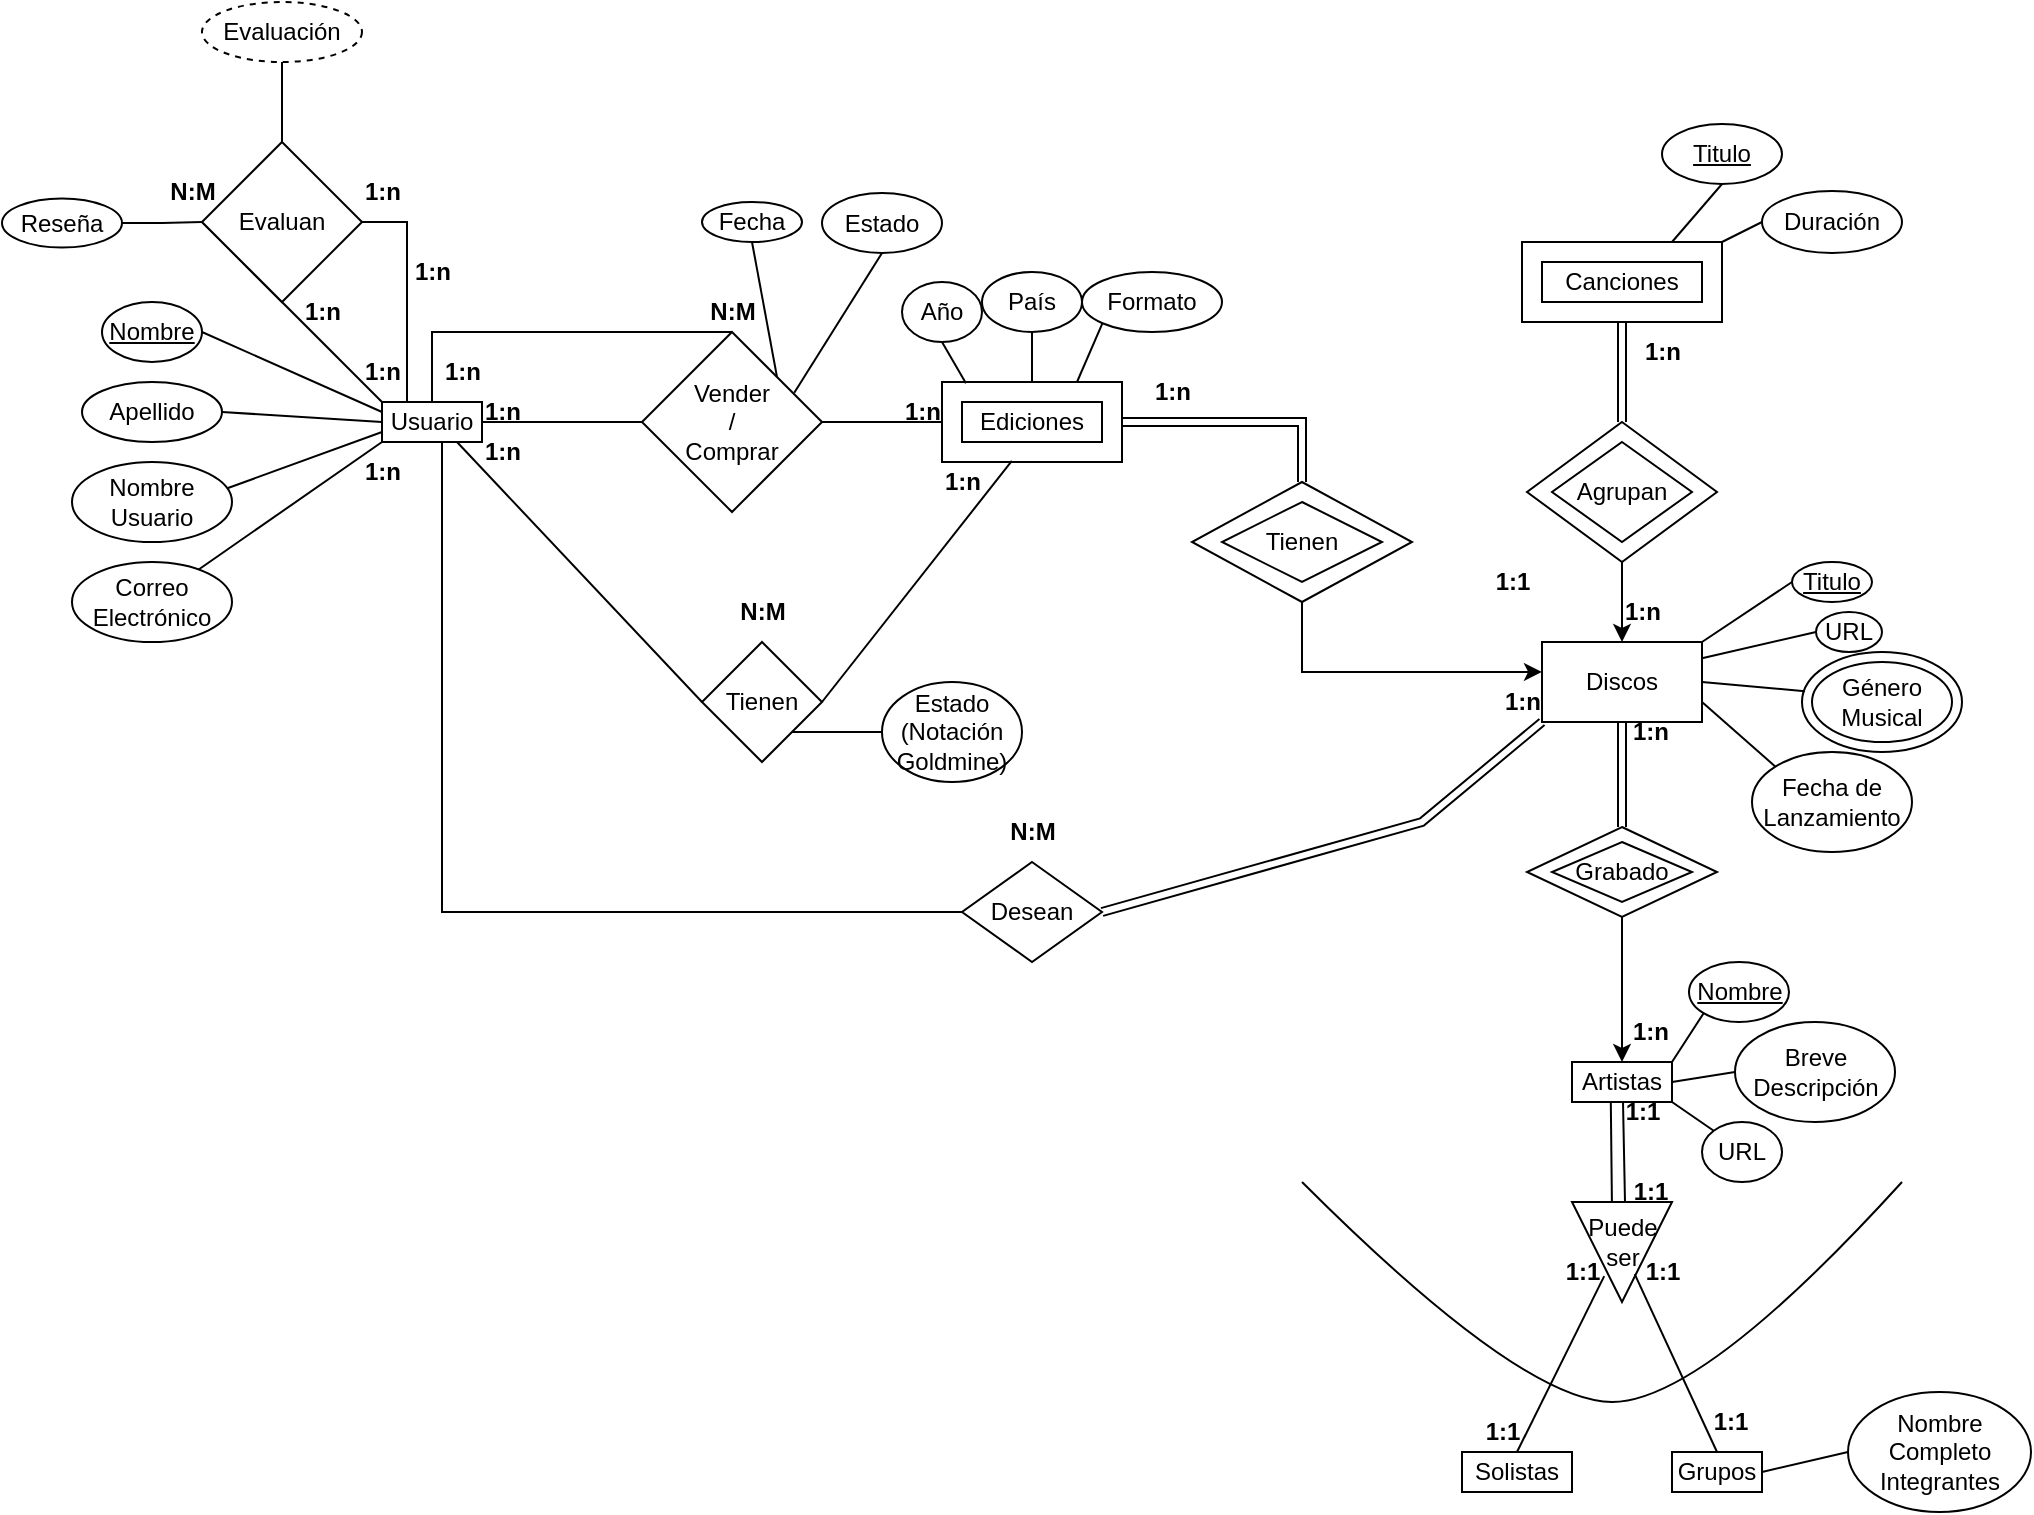 <mxfile version="24.7.17">
  <diagram name="Página-1" id="pNtj-E5VUR7fUzYblgED">
    <mxGraphModel dx="1884" dy="1780" grid="1" gridSize="10" guides="1" tooltips="1" connect="1" arrows="1" fold="1" page="1" pageScale="1" pageWidth="827" pageHeight="1169" math="0" shadow="0">
      <root>
        <mxCell id="0" />
        <mxCell id="1" parent="0" />
        <mxCell id="HkKM0mRaSlbnlG0qgBaK-1" value="Usuario" style="rounded=0;whiteSpace=wrap;html=1;" parent="1" vertex="1">
          <mxGeometry x="110" y="60" width="50" height="20" as="geometry" />
        </mxCell>
        <mxCell id="HkKM0mRaSlbnlG0qgBaK-2" value="Ediciones" style="whiteSpace=wrap;html=1;" parent="1" vertex="1">
          <mxGeometry x="400" y="60" width="70" height="20" as="geometry" />
        </mxCell>
        <mxCell id="HkKM0mRaSlbnlG0qgBaK-3" value="Vender&lt;div&gt;/&lt;/div&gt;&lt;div&gt;Comprar&lt;/div&gt;" style="rhombus;whiteSpace=wrap;html=1;" parent="1" vertex="1">
          <mxGeometry x="240" y="25" width="90" height="90" as="geometry" />
        </mxCell>
        <mxCell id="HkKM0mRaSlbnlG0qgBaK-5" value="Tienen" style="rhombus;whiteSpace=wrap;html=1;" parent="1" vertex="1">
          <mxGeometry x="530" y="110" width="80" height="40" as="geometry" />
        </mxCell>
        <mxCell id="HkKM0mRaSlbnlG0qgBaK-6" value="Discos" style="whiteSpace=wrap;html=1;" parent="1" vertex="1">
          <mxGeometry x="690" y="180" width="80" height="40" as="geometry" />
        </mxCell>
        <mxCell id="HkKM0mRaSlbnlG0qgBaK-8" value="Canciones" style="whiteSpace=wrap;html=1;" parent="1" vertex="1">
          <mxGeometry x="690" y="-10" width="80" height="20" as="geometry" />
        </mxCell>
        <mxCell id="HkKM0mRaSlbnlG0qgBaK-9" value="Agrupan" style="rhombus;whiteSpace=wrap;html=1;" parent="1" vertex="1">
          <mxGeometry x="695" y="80" width="70" height="50" as="geometry" />
        </mxCell>
        <mxCell id="HkKM0mRaSlbnlG0qgBaK-10" value="Grabado" style="rhombus;whiteSpace=wrap;html=1;" parent="1" vertex="1">
          <mxGeometry x="695" y="280" width="70" height="30" as="geometry" />
        </mxCell>
        <mxCell id="HkKM0mRaSlbnlG0qgBaK-11" value="Artistas" style="whiteSpace=wrap;html=1;" parent="1" vertex="1">
          <mxGeometry x="705" y="390" width="50" height="20" as="geometry" />
        </mxCell>
        <mxCell id="HkKM0mRaSlbnlG0qgBaK-12" value="" style="triangle;whiteSpace=wrap;html=1;rotation=90;" parent="1" vertex="1">
          <mxGeometry x="705" y="460" width="50" height="50" as="geometry" />
        </mxCell>
        <mxCell id="HkKM0mRaSlbnlG0qgBaK-13" value="Solistas" style="whiteSpace=wrap;html=1;" parent="1" vertex="1">
          <mxGeometry x="650" y="585" width="55" height="20" as="geometry" />
        </mxCell>
        <mxCell id="HkKM0mRaSlbnlG0qgBaK-14" value="Grupos" style="whiteSpace=wrap;html=1;" parent="1" vertex="1">
          <mxGeometry x="755" y="585" width="45" height="20" as="geometry" />
        </mxCell>
        <mxCell id="HkKM0mRaSlbnlG0qgBaK-15" value="Puede&lt;div&gt;ser&lt;/div&gt;" style="text;html=1;align=center;verticalAlign=middle;resizable=0;points=[];autosize=1;strokeColor=none;fillColor=none;" parent="1" vertex="1">
          <mxGeometry x="700" y="460" width="60" height="40" as="geometry" />
        </mxCell>
        <mxCell id="HkKM0mRaSlbnlG0qgBaK-16" value="" style="endArrow=none;html=1;rounded=0;exitX=0.416;exitY=-0.003;exitDx=0;exitDy=0;exitPerimeter=0;entryX=0.388;entryY=0.994;entryDx=0;entryDy=0;entryPerimeter=0;" parent="1" source="HkKM0mRaSlbnlG0qgBaK-15" target="HkKM0mRaSlbnlG0qgBaK-11" edge="1">
          <mxGeometry width="50" height="50" relative="1" as="geometry">
            <mxPoint x="680" y="460" as="sourcePoint" />
            <mxPoint x="730" y="410" as="targetPoint" />
          </mxGeometry>
        </mxCell>
        <mxCell id="HkKM0mRaSlbnlG0qgBaK-17" value="Tienen" style="rhombus;whiteSpace=wrap;html=1;rotation=0;" parent="1" vertex="1">
          <mxGeometry x="270" y="180" width="60" height="60" as="geometry" />
        </mxCell>
        <mxCell id="HkKM0mRaSlbnlG0qgBaK-18" value="Desean" style="rhombus;whiteSpace=wrap;html=1;" parent="1" vertex="1">
          <mxGeometry x="400" y="290" width="70" height="50" as="geometry" />
        </mxCell>
        <mxCell id="HkKM0mRaSlbnlG0qgBaK-19" value="" style="endArrow=none;html=1;rounded=0;exitX=0;exitY=0.5;exitDx=0;exitDy=0;" parent="1" source="HkKM0mRaSlbnlG0qgBaK-18" edge="1">
          <mxGeometry width="50" height="50" relative="1" as="geometry">
            <mxPoint x="140" y="320" as="sourcePoint" />
            <mxPoint x="140" y="80" as="targetPoint" />
            <Array as="points">
              <mxPoint x="140" y="315" />
            </Array>
          </mxGeometry>
        </mxCell>
        <mxCell id="HkKM0mRaSlbnlG0qgBaK-20" value="" style="endArrow=none;html=1;rounded=0;exitX=1;exitY=0.5;exitDx=0;exitDy=0;entryX=0;entryY=1;entryDx=0;entryDy=0;shape=link;" parent="1" source="HkKM0mRaSlbnlG0qgBaK-18" target="HkKM0mRaSlbnlG0qgBaK-6" edge="1">
          <mxGeometry width="50" height="50" relative="1" as="geometry">
            <mxPoint x="510" y="320" as="sourcePoint" />
            <mxPoint x="692" y="215" as="targetPoint" />
            <Array as="points">
              <mxPoint x="630" y="270" />
            </Array>
          </mxGeometry>
        </mxCell>
        <mxCell id="HkKM0mRaSlbnlG0qgBaK-21" value="" style="endArrow=none;html=1;rounded=0;entryX=0.75;entryY=1;entryDx=0;entryDy=0;exitX=0;exitY=0.5;exitDx=0;exitDy=0;" parent="1" source="HkKM0mRaSlbnlG0qgBaK-17" target="HkKM0mRaSlbnlG0qgBaK-1" edge="1">
          <mxGeometry width="50" height="50" relative="1" as="geometry">
            <mxPoint x="170" y="210" as="sourcePoint" />
            <mxPoint x="220" y="160" as="targetPoint" />
          </mxGeometry>
        </mxCell>
        <mxCell id="HkKM0mRaSlbnlG0qgBaK-22" value="" style="endArrow=none;html=1;rounded=0;entryX=1;entryY=0.5;entryDx=0;entryDy=0;exitX=0.388;exitY=0.986;exitDx=0;exitDy=0;exitPerimeter=0;" parent="1" source="HkKM0mRaSlbnlG0qgBaK-25" target="HkKM0mRaSlbnlG0qgBaK-17" edge="1">
          <mxGeometry width="50" height="50" relative="1" as="geometry">
            <mxPoint x="462" y="260" as="sourcePoint" />
            <mxPoint x="340" y="130" as="targetPoint" />
          </mxGeometry>
        </mxCell>
        <mxCell id="HkKM0mRaSlbnlG0qgBaK-23" value="" style="endArrow=none;html=1;rounded=0;entryX=0;entryY=0.5;entryDx=0;entryDy=0;" parent="1" target="HkKM0mRaSlbnlG0qgBaK-3" edge="1">
          <mxGeometry width="50" height="50" relative="1" as="geometry">
            <mxPoint x="160" y="70" as="sourcePoint" />
            <mxPoint x="210" y="20" as="targetPoint" />
          </mxGeometry>
        </mxCell>
        <mxCell id="HkKM0mRaSlbnlG0qgBaK-24" value="" style="endArrow=none;html=1;rounded=0;entryX=0.5;entryY=0;entryDx=0;entryDy=0;exitX=0.5;exitY=0;exitDx=0;exitDy=0;" parent="1" source="HkKM0mRaSlbnlG0qgBaK-1" target="HkKM0mRaSlbnlG0qgBaK-3" edge="1">
          <mxGeometry width="50" height="50" relative="1" as="geometry">
            <mxPoint x="150" y="20" as="sourcePoint" />
            <mxPoint x="230" y="20" as="targetPoint" />
            <Array as="points">
              <mxPoint x="135" y="25" />
            </Array>
          </mxGeometry>
        </mxCell>
        <mxCell id="1ZHQKtgWbGSW0GGb3q8k-7" style="edgeStyle=orthogonalEdgeStyle;rounded=0;orthogonalLoop=1;jettySize=auto;html=1;exitX=0.5;exitY=0;exitDx=0;exitDy=0;entryX=0.5;entryY=1;entryDx=0;entryDy=0;endArrow=none;endFill=0;" edge="1" parent="1" source="HkKM0mRaSlbnlG0qgBaK-25" target="ofEIxsK4Rl22Wb2tiuf6-27">
          <mxGeometry relative="1" as="geometry" />
        </mxCell>
        <mxCell id="HkKM0mRaSlbnlG0qgBaK-25" value="" style="whiteSpace=wrap;html=1;fillColor=none;" parent="1" vertex="1">
          <mxGeometry x="390" y="50" width="90" height="40" as="geometry" />
        </mxCell>
        <mxCell id="HkKM0mRaSlbnlG0qgBaK-26" value="" style="whiteSpace=wrap;html=1;fillColor=none;" parent="1" vertex="1">
          <mxGeometry x="680" y="-20" width="100" height="40" as="geometry" />
        </mxCell>
        <mxCell id="HkKM0mRaSlbnlG0qgBaK-27" value="" style="endArrow=none;html=1;rounded=0;entryX=0.5;entryY=0;entryDx=0;entryDy=0;shape=link;" parent="1" target="HkKM0mRaSlbnlG0qgBaK-30" edge="1">
          <mxGeometry width="50" height="50" relative="1" as="geometry">
            <mxPoint x="480" y="70" as="sourcePoint" />
            <mxPoint x="570" y="70" as="targetPoint" />
            <Array as="points">
              <mxPoint x="570" y="70" />
            </Array>
          </mxGeometry>
        </mxCell>
        <mxCell id="HkKM0mRaSlbnlG0qgBaK-31" style="edgeStyle=orthogonalEdgeStyle;rounded=0;orthogonalLoop=1;jettySize=auto;html=1;exitX=0.5;exitY=1;exitDx=0;exitDy=0;entryX=0;entryY=0;entryDx=0;entryDy=0;" parent="1" source="HkKM0mRaSlbnlG0qgBaK-30" edge="1">
          <mxGeometry relative="1" as="geometry">
            <mxPoint x="570" y="174.95" as="sourcePoint" />
            <mxPoint x="690" y="194.95" as="targetPoint" />
            <Array as="points">
              <mxPoint x="570" y="195" />
            </Array>
          </mxGeometry>
        </mxCell>
        <mxCell id="HkKM0mRaSlbnlG0qgBaK-30" value="" style="rhombus;whiteSpace=wrap;html=1;fillColor=none;" parent="1" vertex="1">
          <mxGeometry x="515" y="100" width="110" height="60" as="geometry" />
        </mxCell>
        <mxCell id="HkKM0mRaSlbnlG0qgBaK-35" style="edgeStyle=orthogonalEdgeStyle;rounded=0;orthogonalLoop=1;jettySize=auto;html=1;exitX=0.5;exitY=1;exitDx=0;exitDy=0;" parent="1" source="HkKM0mRaSlbnlG0qgBaK-32" target="HkKM0mRaSlbnlG0qgBaK-6" edge="1">
          <mxGeometry relative="1" as="geometry">
            <mxPoint x="731.0" y="185" as="targetPoint" />
          </mxGeometry>
        </mxCell>
        <mxCell id="HkKM0mRaSlbnlG0qgBaK-32" value="" style="rhombus;whiteSpace=wrap;html=1;fillColor=none;" parent="1" vertex="1">
          <mxGeometry x="682.5" y="70" width="95" height="70" as="geometry" />
        </mxCell>
        <mxCell id="HkKM0mRaSlbnlG0qgBaK-34" value="" style="endArrow=none;html=1;rounded=0;exitX=0.5;exitY=0;exitDx=0;exitDy=0;shape=link;" parent="1" source="HkKM0mRaSlbnlG0qgBaK-32" edge="1">
          <mxGeometry width="50" height="50" relative="1" as="geometry">
            <mxPoint x="680" y="70" as="sourcePoint" />
            <mxPoint x="730" y="20" as="targetPoint" />
          </mxGeometry>
        </mxCell>
        <mxCell id="HkKM0mRaSlbnlG0qgBaK-36" value="" style="endArrow=none;html=1;rounded=0;exitX=1;exitY=0.5;exitDx=0;exitDy=0;entryX=0;entryY=0.5;entryDx=0;entryDy=0;" parent="1" source="HkKM0mRaSlbnlG0qgBaK-3" target="HkKM0mRaSlbnlG0qgBaK-25" edge="1">
          <mxGeometry width="50" height="50" relative="1" as="geometry">
            <mxPoint x="410" y="250" as="sourcePoint" />
            <mxPoint x="460" y="200" as="targetPoint" />
          </mxGeometry>
        </mxCell>
        <mxCell id="HkKM0mRaSlbnlG0qgBaK-38" value="" style="endArrow=none;html=1;rounded=0;exitX=0.5;exitY=0;exitDx=0;exitDy=0;entryX=0.5;entryY=1;entryDx=0;entryDy=0;shape=link;" parent="1" source="ofEIxsK4Rl22Wb2tiuf6-80" target="HkKM0mRaSlbnlG0qgBaK-6" edge="1">
          <mxGeometry width="50" height="50" relative="1" as="geometry">
            <mxPoint x="670" y="300" as="sourcePoint" />
            <mxPoint x="730.142" y="214.76" as="targetPoint" />
          </mxGeometry>
        </mxCell>
        <mxCell id="HkKM0mRaSlbnlG0qgBaK-39" value="" style="endArrow=none;html=1;rounded=0;entryX=0.606;entryY=0.902;entryDx=0;entryDy=0;entryPerimeter=0;exitX=0.5;exitY=0;exitDx=0;exitDy=0;" parent="1" source="HkKM0mRaSlbnlG0qgBaK-14" target="HkKM0mRaSlbnlG0qgBaK-15" edge="1">
          <mxGeometry width="50" height="50" relative="1" as="geometry">
            <mxPoint x="740" y="550" as="sourcePoint" />
            <mxPoint x="790" y="500" as="targetPoint" />
          </mxGeometry>
        </mxCell>
        <mxCell id="HkKM0mRaSlbnlG0qgBaK-40" value="" style="endArrow=none;html=1;rounded=0;entryX=0.741;entryY=0.678;entryDx=0;entryDy=0;entryPerimeter=0;exitX=0.5;exitY=0;exitDx=0;exitDy=0;" parent="1" source="HkKM0mRaSlbnlG0qgBaK-13" target="HkKM0mRaSlbnlG0qgBaK-12" edge="1">
          <mxGeometry width="50" height="50" relative="1" as="geometry">
            <mxPoint x="680" y="580" as="sourcePoint" />
            <mxPoint x="720" y="500" as="targetPoint" />
          </mxGeometry>
        </mxCell>
        <mxCell id="HkKM0mRaSlbnlG0qgBaK-42" value="" style="endArrow=none;html=1;rounded=0;entryX=0;entryY=0;entryDx=0;entryDy=0;exitX=0;exitY=0.5;exitDx=0;exitDy=0;" parent="1" source="HkKM0mRaSlbnlG0qgBaK-45" target="HkKM0mRaSlbnlG0qgBaK-1" edge="1">
          <mxGeometry width="50" height="50" relative="1" as="geometry">
            <mxPoint x="30" y="20" as="sourcePoint" />
            <mxPoint x="90" y="50" as="targetPoint" />
          </mxGeometry>
        </mxCell>
        <mxCell id="1ZHQKtgWbGSW0GGb3q8k-14" style="edgeStyle=orthogonalEdgeStyle;rounded=0;orthogonalLoop=1;jettySize=auto;html=1;exitX=1;exitY=0.5;exitDx=0;exitDy=0;entryX=0.25;entryY=0;entryDx=0;entryDy=0;endArrow=none;endFill=0;" edge="1" parent="1" source="HkKM0mRaSlbnlG0qgBaK-45" target="HkKM0mRaSlbnlG0qgBaK-1">
          <mxGeometry relative="1" as="geometry">
            <mxPoint x="120" y="-30.152" as="targetPoint" />
          </mxGeometry>
        </mxCell>
        <mxCell id="HkKM0mRaSlbnlG0qgBaK-45" value="Evaluan" style="rhombus;whiteSpace=wrap;html=1;rotation=0;" parent="1" vertex="1">
          <mxGeometry x="20" y="-70" width="80" height="80" as="geometry" />
        </mxCell>
        <mxCell id="ofEIxsK4Rl22Wb2tiuf6-1" value="Estado&lt;div&gt;(Notación&lt;/div&gt;&lt;div&gt;Goldmine)&lt;/div&gt;" style="ellipse;whiteSpace=wrap;html=1;" parent="1" vertex="1">
          <mxGeometry x="360" y="200" width="70" height="50" as="geometry" />
        </mxCell>
        <mxCell id="ofEIxsK4Rl22Wb2tiuf6-2" value="" style="endArrow=none;html=1;rounded=0;exitX=0;exitY=0.5;exitDx=0;exitDy=0;entryX=1;entryY=1;entryDx=0;entryDy=0;" parent="1" source="ofEIxsK4Rl22Wb2tiuf6-1" target="HkKM0mRaSlbnlG0qgBaK-17" edge="1">
          <mxGeometry width="50" height="50" relative="1" as="geometry">
            <mxPoint x="440" y="250" as="sourcePoint" />
            <mxPoint x="490" y="200" as="targetPoint" />
          </mxGeometry>
        </mxCell>
        <mxCell id="ofEIxsK4Rl22Wb2tiuf6-3" value="&lt;u&gt;Titulo&lt;/u&gt;" style="ellipse;whiteSpace=wrap;html=1;" parent="1" vertex="1">
          <mxGeometry x="750" y="-79" width="60" height="30" as="geometry" />
        </mxCell>
        <mxCell id="ofEIxsK4Rl22Wb2tiuf6-4" value="Duración" style="ellipse;whiteSpace=wrap;html=1;" parent="1" vertex="1">
          <mxGeometry x="800" y="-45.5" width="70" height="31" as="geometry" />
        </mxCell>
        <mxCell id="ofEIxsK4Rl22Wb2tiuf6-5" value="" style="endArrow=none;html=1;rounded=0;entryX=0;entryY=0.5;entryDx=0;entryDy=0;exitX=1;exitY=0;exitDx=0;exitDy=0;" parent="1" source="HkKM0mRaSlbnlG0qgBaK-26" target="ofEIxsK4Rl22Wb2tiuf6-4" edge="1">
          <mxGeometry width="50" height="50" relative="1" as="geometry">
            <mxPoint x="820" y="80" as="sourcePoint" />
            <mxPoint x="870" y="30" as="targetPoint" />
          </mxGeometry>
        </mxCell>
        <mxCell id="ofEIxsK4Rl22Wb2tiuf6-6" value="" style="endArrow=none;html=1;rounded=0;entryX=0.5;entryY=1;entryDx=0;entryDy=0;exitX=0.75;exitY=0;exitDx=0;exitDy=0;" parent="1" source="HkKM0mRaSlbnlG0qgBaK-26" target="ofEIxsK4Rl22Wb2tiuf6-3" edge="1">
          <mxGeometry width="50" height="50" relative="1" as="geometry">
            <mxPoint x="645" y="-30" as="sourcePoint" />
            <mxPoint x="695" y="-80" as="targetPoint" />
          </mxGeometry>
        </mxCell>
        <mxCell id="ofEIxsK4Rl22Wb2tiuf6-7" value="&lt;u&gt;Titulo&lt;/u&gt;" style="ellipse;whiteSpace=wrap;html=1;" parent="1" vertex="1">
          <mxGeometry x="815" y="140" width="40" height="20" as="geometry" />
        </mxCell>
        <mxCell id="1ZHQKtgWbGSW0GGb3q8k-16" style="rounded=0;orthogonalLoop=1;jettySize=auto;html=1;exitX=0;exitY=0;exitDx=0;exitDy=0;entryX=1;entryY=0.75;entryDx=0;entryDy=0;endArrow=none;endFill=0;" edge="1" parent="1" source="ofEIxsK4Rl22Wb2tiuf6-8" target="HkKM0mRaSlbnlG0qgBaK-6">
          <mxGeometry relative="1" as="geometry" />
        </mxCell>
        <mxCell id="ofEIxsK4Rl22Wb2tiuf6-8" value="Fecha de&lt;div&gt;Lanzamiento&lt;/div&gt;" style="ellipse;whiteSpace=wrap;html=1;" parent="1" vertex="1">
          <mxGeometry x="795" y="235" width="80" height="50" as="geometry" />
        </mxCell>
        <mxCell id="ofEIxsK4Rl22Wb2tiuf6-10" value="URL" style="ellipse;whiteSpace=wrap;html=1;" parent="1" vertex="1">
          <mxGeometry x="827" y="165" width="33" height="20" as="geometry" />
        </mxCell>
        <mxCell id="ofEIxsK4Rl22Wb2tiuf6-11" value="" style="endArrow=none;html=1;rounded=0;entryX=1;entryY=0.105;entryDx=0;entryDy=0;exitX=0;exitY=0.5;exitDx=0;exitDy=0;entryPerimeter=0;" parent="1" source="ofEIxsK4Rl22Wb2tiuf6-10" edge="1">
          <mxGeometry width="50" height="50" relative="1" as="geometry">
            <mxPoint x="740" y="180" as="sourcePoint" />
            <mxPoint x="770" y="188.15" as="targetPoint" />
          </mxGeometry>
        </mxCell>
        <mxCell id="ofEIxsK4Rl22Wb2tiuf6-12" value="" style="endArrow=none;html=1;rounded=0;exitX=1;exitY=0.5;exitDx=0;exitDy=0;entryX=0.018;entryY=0.393;entryDx=0;entryDy=0;entryPerimeter=0;" parent="1" target="ofEIxsK4Rl22Wb2tiuf6-97" edge="1">
          <mxGeometry width="50" height="50" relative="1" as="geometry">
            <mxPoint x="770" y="200" as="sourcePoint" />
            <mxPoint x="840" y="205" as="targetPoint" />
          </mxGeometry>
        </mxCell>
        <mxCell id="ofEIxsK4Rl22Wb2tiuf6-14" value="" style="endArrow=none;html=1;rounded=0;exitX=1;exitY=0;exitDx=0;exitDy=0;entryX=0;entryY=0.5;entryDx=0;entryDy=0;" parent="1" source="HkKM0mRaSlbnlG0qgBaK-6" target="ofEIxsK4Rl22Wb2tiuf6-7" edge="1">
          <mxGeometry width="50" height="50" relative="1" as="geometry">
            <mxPoint x="752.45" y="185.27" as="sourcePoint" />
            <mxPoint x="830" y="25" as="targetPoint" />
          </mxGeometry>
        </mxCell>
        <mxCell id="ofEIxsK4Rl22Wb2tiuf6-17" value="URL" style="ellipse;whiteSpace=wrap;html=1;" parent="1" vertex="1">
          <mxGeometry x="770" y="420" width="40" height="30" as="geometry" />
        </mxCell>
        <mxCell id="ofEIxsK4Rl22Wb2tiuf6-18" value="Breve&lt;div&gt;Descripción&lt;/div&gt;" style="ellipse;whiteSpace=wrap;html=1;" parent="1" vertex="1">
          <mxGeometry x="786.5" y="370" width="80" height="50" as="geometry" />
        </mxCell>
        <mxCell id="ofEIxsK4Rl22Wb2tiuf6-19" value="&lt;u&gt;Nombre&lt;/u&gt;" style="ellipse;whiteSpace=wrap;html=1;" parent="1" vertex="1">
          <mxGeometry x="763.5" y="340" width="50" height="30" as="geometry" />
        </mxCell>
        <mxCell id="ofEIxsK4Rl22Wb2tiuf6-20" value="Nombre&lt;div&gt;Completo&lt;/div&gt;&lt;div&gt;Integrantes&lt;/div&gt;" style="ellipse;whiteSpace=wrap;html=1;" parent="1" vertex="1">
          <mxGeometry x="843" y="555" width="91.5" height="60" as="geometry" />
        </mxCell>
        <mxCell id="ofEIxsK4Rl22Wb2tiuf6-22" value="" style="endArrow=none;html=1;rounded=0;entryX=1;entryY=0;entryDx=0;entryDy=0;exitX=0;exitY=1;exitDx=0;exitDy=0;" parent="1" source="ofEIxsK4Rl22Wb2tiuf6-19" target="HkKM0mRaSlbnlG0qgBaK-11" edge="1">
          <mxGeometry width="50" height="50" relative="1" as="geometry">
            <mxPoint x="655" y="440" as="sourcePoint" />
            <mxPoint x="705" y="390" as="targetPoint" />
          </mxGeometry>
        </mxCell>
        <mxCell id="ofEIxsK4Rl22Wb2tiuf6-23" value="" style="endArrow=none;html=1;rounded=0;exitX=0;exitY=0.5;exitDx=0;exitDy=0;" parent="1" source="ofEIxsK4Rl22Wb2tiuf6-18" edge="1">
          <mxGeometry width="50" height="50" relative="1" as="geometry">
            <mxPoint x="705" y="450" as="sourcePoint" />
            <mxPoint x="755" y="400" as="targetPoint" />
          </mxGeometry>
        </mxCell>
        <mxCell id="ofEIxsK4Rl22Wb2tiuf6-24" value="" style="endArrow=none;html=1;rounded=0;entryX=1;entryY=1;entryDx=0;entryDy=0;exitX=0;exitY=0;exitDx=0;exitDy=0;" parent="1" source="ofEIxsK4Rl22Wb2tiuf6-17" target="HkKM0mRaSlbnlG0qgBaK-11" edge="1">
          <mxGeometry width="50" height="50" relative="1" as="geometry">
            <mxPoint x="610" y="410" as="sourcePoint" />
            <mxPoint x="660" y="360" as="targetPoint" />
          </mxGeometry>
        </mxCell>
        <mxCell id="ofEIxsK4Rl22Wb2tiuf6-25" value="" style="endArrow=none;html=1;rounded=0;entryX=1;entryY=0.5;entryDx=0;entryDy=0;exitX=0;exitY=0.5;exitDx=0;exitDy=0;" parent="1" source="ofEIxsK4Rl22Wb2tiuf6-20" target="HkKM0mRaSlbnlG0qgBaK-14" edge="1">
          <mxGeometry width="50" height="50" relative="1" as="geometry">
            <mxPoint x="760" y="570" as="sourcePoint" />
            <mxPoint x="810" y="520" as="targetPoint" />
          </mxGeometry>
        </mxCell>
        <mxCell id="ofEIxsK4Rl22Wb2tiuf6-26" value="Año" style="ellipse;whiteSpace=wrap;html=1;" parent="1" vertex="1">
          <mxGeometry x="370" width="40" height="30" as="geometry" />
        </mxCell>
        <mxCell id="ofEIxsK4Rl22Wb2tiuf6-27" value="País" style="ellipse;whiteSpace=wrap;html=1;" parent="1" vertex="1">
          <mxGeometry x="410" y="-5" width="50" height="30" as="geometry" />
        </mxCell>
        <mxCell id="1ZHQKtgWbGSW0GGb3q8k-10" style="rounded=0;orthogonalLoop=1;jettySize=auto;html=1;exitX=0;exitY=1;exitDx=0;exitDy=0;entryX=0.75;entryY=0;entryDx=0;entryDy=0;endArrow=none;endFill=0;" edge="1" parent="1" source="ofEIxsK4Rl22Wb2tiuf6-28" target="HkKM0mRaSlbnlG0qgBaK-25">
          <mxGeometry relative="1" as="geometry" />
        </mxCell>
        <mxCell id="ofEIxsK4Rl22Wb2tiuf6-28" value="Formato" style="ellipse;whiteSpace=wrap;html=1;" parent="1" vertex="1">
          <mxGeometry x="460" y="-5" width="70" height="30" as="geometry" />
        </mxCell>
        <mxCell id="ofEIxsK4Rl22Wb2tiuf6-32" value="" style="endArrow=none;html=1;rounded=0;entryX=0.5;entryY=1;entryDx=0;entryDy=0;exitX=0.133;exitY=0.016;exitDx=0;exitDy=0;exitPerimeter=0;" parent="1" source="HkKM0mRaSlbnlG0qgBaK-25" target="ofEIxsK4Rl22Wb2tiuf6-26" edge="1">
          <mxGeometry width="50" height="50" relative="1" as="geometry">
            <mxPoint x="390" y="80" as="sourcePoint" />
            <mxPoint x="440" y="30" as="targetPoint" />
          </mxGeometry>
        </mxCell>
        <mxCell id="ofEIxsK4Rl22Wb2tiuf6-34" value="Fecha" style="ellipse;whiteSpace=wrap;html=1;" parent="1" vertex="1">
          <mxGeometry x="270" y="-40" width="50" height="20" as="geometry" />
        </mxCell>
        <mxCell id="ofEIxsK4Rl22Wb2tiuf6-35" value="Estado" style="ellipse;whiteSpace=wrap;html=1;" parent="1" vertex="1">
          <mxGeometry x="330" y="-44.5" width="60" height="30" as="geometry" />
        </mxCell>
        <mxCell id="ofEIxsK4Rl22Wb2tiuf6-36" value="" style="endArrow=none;html=1;rounded=0;entryX=0.5;entryY=1;entryDx=0;entryDy=0;exitX=0.846;exitY=0.337;exitDx=0;exitDy=0;exitPerimeter=0;" parent="1" source="HkKM0mRaSlbnlG0qgBaK-3" target="ofEIxsK4Rl22Wb2tiuf6-35" edge="1">
          <mxGeometry width="50" height="50" relative="1" as="geometry">
            <mxPoint x="390" y="220" as="sourcePoint" />
            <mxPoint x="440" y="170" as="targetPoint" />
          </mxGeometry>
        </mxCell>
        <mxCell id="ofEIxsK4Rl22Wb2tiuf6-37" value="" style="endArrow=none;html=1;rounded=0;entryX=0.5;entryY=1;entryDx=0;entryDy=0;exitX=1;exitY=0;exitDx=0;exitDy=0;" parent="1" source="HkKM0mRaSlbnlG0qgBaK-3" target="ofEIxsK4Rl22Wb2tiuf6-34" edge="1">
          <mxGeometry width="50" height="50" relative="1" as="geometry">
            <mxPoint x="390" y="220" as="sourcePoint" />
            <mxPoint x="440" y="170" as="targetPoint" />
          </mxGeometry>
        </mxCell>
        <mxCell id="1ZHQKtgWbGSW0GGb3q8k-15" style="edgeStyle=orthogonalEdgeStyle;rounded=0;orthogonalLoop=1;jettySize=auto;html=1;exitX=1;exitY=0.5;exitDx=0;exitDy=0;endArrow=none;endFill=0;" edge="1" parent="1" source="ofEIxsK4Rl22Wb2tiuf6-38" target="HkKM0mRaSlbnlG0qgBaK-45">
          <mxGeometry relative="1" as="geometry" />
        </mxCell>
        <mxCell id="ofEIxsK4Rl22Wb2tiuf6-38" value="Reseña" style="ellipse;whiteSpace=wrap;html=1;" parent="1" vertex="1">
          <mxGeometry x="-80" y="-41.75" width="60" height="24.5" as="geometry" />
        </mxCell>
        <mxCell id="ofEIxsK4Rl22Wb2tiuf6-39" value="Evaluación" style="ellipse;whiteSpace=wrap;html=1;dashed=1;" parent="1" vertex="1">
          <mxGeometry x="20" y="-140" width="80" height="30" as="geometry" />
        </mxCell>
        <mxCell id="ofEIxsK4Rl22Wb2tiuf6-41" value="" style="endArrow=none;html=1;rounded=0;entryX=0.5;entryY=1;entryDx=0;entryDy=0;exitX=1;exitY=0;exitDx=0;exitDy=0;" parent="1" target="ofEIxsK4Rl22Wb2tiuf6-39" edge="1">
          <mxGeometry width="50" height="50" relative="1" as="geometry">
            <mxPoint x="60" y="-70" as="sourcePoint" />
            <mxPoint x="20" y="-130" as="targetPoint" />
          </mxGeometry>
        </mxCell>
        <mxCell id="ofEIxsK4Rl22Wb2tiuf6-42" value="&lt;u&gt;Nombre&lt;/u&gt;" style="ellipse;whiteSpace=wrap;html=1;" parent="1" vertex="1">
          <mxGeometry x="-30" y="10" width="50" height="30" as="geometry" />
        </mxCell>
        <mxCell id="ofEIxsK4Rl22Wb2tiuf6-43" value="Correo&lt;div&gt;Electrónico&lt;/div&gt;" style="ellipse;whiteSpace=wrap;html=1;" parent="1" vertex="1">
          <mxGeometry x="-45" y="140" width="80" height="40" as="geometry" />
        </mxCell>
        <mxCell id="ofEIxsK4Rl22Wb2tiuf6-44" value="Nombre&lt;div&gt;Usuario&lt;/div&gt;" style="ellipse;whiteSpace=wrap;html=1;" parent="1" vertex="1">
          <mxGeometry x="-45" y="90" width="80" height="40" as="geometry" />
        </mxCell>
        <mxCell id="ofEIxsK4Rl22Wb2tiuf6-45" value="Apellido" style="ellipse;whiteSpace=wrap;html=1;" parent="1" vertex="1">
          <mxGeometry x="-40" y="50" width="70" height="30" as="geometry" />
        </mxCell>
        <mxCell id="ofEIxsK4Rl22Wb2tiuf6-48" value="" style="endArrow=none;html=1;rounded=0;entryX=0;entryY=0.25;entryDx=0;entryDy=0;exitX=1;exitY=0.5;exitDx=0;exitDy=0;" parent="1" source="ofEIxsK4Rl22Wb2tiuf6-42" target="HkKM0mRaSlbnlG0qgBaK-1" edge="1">
          <mxGeometry width="50" height="50" relative="1" as="geometry">
            <mxPoint x="70" y="155" as="sourcePoint" />
            <mxPoint x="120" y="105" as="targetPoint" />
          </mxGeometry>
        </mxCell>
        <mxCell id="ofEIxsK4Rl22Wb2tiuf6-49" value="" style="endArrow=none;html=1;rounded=0;entryX=0;entryY=0.5;entryDx=0;entryDy=0;exitX=1;exitY=0.5;exitDx=0;exitDy=0;" parent="1" source="ofEIxsK4Rl22Wb2tiuf6-45" target="HkKM0mRaSlbnlG0qgBaK-1" edge="1">
          <mxGeometry width="50" height="50" relative="1" as="geometry">
            <mxPoint x="70" y="220" as="sourcePoint" />
            <mxPoint x="120" y="170" as="targetPoint" />
          </mxGeometry>
        </mxCell>
        <mxCell id="ofEIxsK4Rl22Wb2tiuf6-50" value="" style="endArrow=none;html=1;rounded=0;entryX=0;entryY=0.75;entryDx=0;entryDy=0;exitX=0.971;exitY=0.328;exitDx=0;exitDy=0;exitPerimeter=0;" parent="1" source="ofEIxsK4Rl22Wb2tiuf6-44" target="HkKM0mRaSlbnlG0qgBaK-1" edge="1">
          <mxGeometry width="50" height="50" relative="1" as="geometry">
            <mxPoint x="320" y="260" as="sourcePoint" />
            <mxPoint x="370" y="210" as="targetPoint" />
          </mxGeometry>
        </mxCell>
        <mxCell id="ofEIxsK4Rl22Wb2tiuf6-51" value="" style="endArrow=none;html=1;rounded=0;entryX=0;entryY=1;entryDx=0;entryDy=0;" parent="1" source="ofEIxsK4Rl22Wb2tiuf6-43" target="HkKM0mRaSlbnlG0qgBaK-1" edge="1">
          <mxGeometry width="50" height="50" relative="1" as="geometry">
            <mxPoint x="320" y="260" as="sourcePoint" />
            <mxPoint x="370" y="210" as="targetPoint" />
          </mxGeometry>
        </mxCell>
        <mxCell id="ofEIxsK4Rl22Wb2tiuf6-53" value="&lt;b&gt;1:n&lt;/b&gt;" style="text;html=1;align=center;verticalAlign=middle;resizable=0;points=[];autosize=1;strokeColor=none;fillColor=none;" parent="1" vertex="1">
          <mxGeometry x="115" y="-20" width="40" height="30" as="geometry" />
        </mxCell>
        <mxCell id="ofEIxsK4Rl22Wb2tiuf6-56" value="&lt;b&gt;N:M&lt;/b&gt;" style="text;html=1;align=center;verticalAlign=middle;resizable=0;points=[];autosize=1;strokeColor=none;fillColor=none;" parent="1" vertex="1">
          <mxGeometry x="-10" y="-60" width="50" height="30" as="geometry" />
        </mxCell>
        <mxCell id="ofEIxsK4Rl22Wb2tiuf6-60" value="&lt;b&gt;1:n&lt;/b&gt;" style="text;html=1;align=center;verticalAlign=middle;resizable=0;points=[];autosize=1;strokeColor=none;fillColor=none;" parent="1" vertex="1">
          <mxGeometry x="130" y="30" width="40" height="30" as="geometry" />
        </mxCell>
        <mxCell id="ofEIxsK4Rl22Wb2tiuf6-61" value="&lt;b&gt;1:n&lt;/b&gt;" style="text;html=1;align=center;verticalAlign=middle;resizable=0;points=[];autosize=1;strokeColor=none;fillColor=none;" parent="1" vertex="1">
          <mxGeometry x="90" y="30" width="40" height="30" as="geometry" />
        </mxCell>
        <mxCell id="ofEIxsK4Rl22Wb2tiuf6-62" value="&lt;b&gt;1:n&lt;/b&gt;" style="text;html=1;align=center;verticalAlign=middle;resizable=0;points=[];autosize=1;strokeColor=none;fillColor=none;" parent="1" vertex="1">
          <mxGeometry x="60" width="40" height="30" as="geometry" />
        </mxCell>
        <mxCell id="ofEIxsK4Rl22Wb2tiuf6-63" value="&lt;b&gt;1:n&lt;/b&gt;" style="text;html=1;align=center;verticalAlign=middle;resizable=0;points=[];autosize=1;strokeColor=none;fillColor=none;" parent="1" vertex="1">
          <mxGeometry x="90" y="-60" width="40" height="30" as="geometry" />
        </mxCell>
        <mxCell id="ofEIxsK4Rl22Wb2tiuf6-64" value="&lt;b&gt;1:n&lt;/b&gt;" style="text;html=1;align=center;verticalAlign=middle;resizable=0;points=[];autosize=1;strokeColor=none;fillColor=none;" parent="1" vertex="1">
          <mxGeometry x="150" y="50" width="40" height="30" as="geometry" />
        </mxCell>
        <mxCell id="ofEIxsK4Rl22Wb2tiuf6-65" value="&lt;b&gt;1:n&lt;/b&gt;" style="text;html=1;align=center;verticalAlign=middle;resizable=0;points=[];autosize=1;strokeColor=none;fillColor=none;" parent="1" vertex="1">
          <mxGeometry x="360" y="50" width="40" height="30" as="geometry" />
        </mxCell>
        <mxCell id="ofEIxsK4Rl22Wb2tiuf6-66" value="&lt;b&gt;N:M&lt;/b&gt;" style="text;html=1;align=center;verticalAlign=middle;resizable=0;points=[];autosize=1;strokeColor=none;fillColor=none;" parent="1" vertex="1">
          <mxGeometry x="260" width="50" height="30" as="geometry" />
        </mxCell>
        <mxCell id="ofEIxsK4Rl22Wb2tiuf6-67" value="&lt;b&gt;1:n&lt;/b&gt;" style="text;html=1;align=center;verticalAlign=middle;resizable=0;points=[];autosize=1;strokeColor=none;fillColor=none;" parent="1" vertex="1">
          <mxGeometry x="90" y="80" width="40" height="30" as="geometry" />
        </mxCell>
        <mxCell id="ofEIxsK4Rl22Wb2tiuf6-69" value="&lt;b&gt;1:n&lt;/b&gt;" style="text;html=1;align=center;verticalAlign=middle;resizable=0;points=[];autosize=1;strokeColor=none;fillColor=none;" parent="1" vertex="1">
          <mxGeometry x="660" y="195" width="40" height="30" as="geometry" />
        </mxCell>
        <mxCell id="ofEIxsK4Rl22Wb2tiuf6-70" value="&lt;b&gt;N:M&lt;/b&gt;" style="text;html=1;align=center;verticalAlign=middle;resizable=0;points=[];autosize=1;strokeColor=none;fillColor=none;" parent="1" vertex="1">
          <mxGeometry x="275" y="150" width="50" height="30" as="geometry" />
        </mxCell>
        <mxCell id="ofEIxsK4Rl22Wb2tiuf6-71" value="&lt;b&gt;1:n&lt;/b&gt;" style="text;html=1;align=center;verticalAlign=middle;resizable=0;points=[];autosize=1;strokeColor=none;fillColor=none;" parent="1" vertex="1">
          <mxGeometry x="150" y="70" width="40" height="30" as="geometry" />
        </mxCell>
        <mxCell id="ofEIxsK4Rl22Wb2tiuf6-72" value="&lt;b&gt;1:n&lt;/b&gt;" style="text;html=1;align=center;verticalAlign=middle;resizable=0;points=[];autosize=1;strokeColor=none;fillColor=none;" parent="1" vertex="1">
          <mxGeometry x="380" y="85" width="40" height="30" as="geometry" />
        </mxCell>
        <mxCell id="ofEIxsK4Rl22Wb2tiuf6-74" value="&lt;b&gt;1:n&lt;/b&gt;" style="text;html=1;align=center;verticalAlign=middle;resizable=0;points=[];autosize=1;strokeColor=none;fillColor=none;" parent="1" vertex="1">
          <mxGeometry x="485" y="40" width="40" height="30" as="geometry" />
        </mxCell>
        <mxCell id="ofEIxsK4Rl22Wb2tiuf6-75" value="&lt;b&gt;1:1&lt;/b&gt;" style="text;html=1;align=center;verticalAlign=middle;resizable=0;points=[];autosize=1;strokeColor=none;fillColor=none;" parent="1" vertex="1">
          <mxGeometry x="655" y="135" width="40" height="30" as="geometry" />
        </mxCell>
        <mxCell id="ofEIxsK4Rl22Wb2tiuf6-76" value="&lt;b&gt;1:n&lt;/b&gt;" style="text;html=1;align=center;verticalAlign=middle;resizable=0;points=[];autosize=1;strokeColor=none;fillColor=none;" parent="1" vertex="1">
          <mxGeometry x="730" y="20" width="40" height="30" as="geometry" />
        </mxCell>
        <mxCell id="ofEIxsK4Rl22Wb2tiuf6-77" value="&lt;b&gt;1:n&lt;/b&gt;" style="text;html=1;align=center;verticalAlign=middle;resizable=0;points=[];autosize=1;strokeColor=none;fillColor=none;" parent="1" vertex="1">
          <mxGeometry x="720" y="150" width="40" height="30" as="geometry" />
        </mxCell>
        <mxCell id="ofEIxsK4Rl22Wb2tiuf6-78" value="&lt;b&gt;1:n&lt;/b&gt;" style="text;html=1;align=center;verticalAlign=middle;resizable=0;points=[];autosize=1;strokeColor=none;fillColor=none;" parent="1" vertex="1">
          <mxGeometry x="723.5" y="210" width="40" height="30" as="geometry" />
        </mxCell>
        <mxCell id="ofEIxsK4Rl22Wb2tiuf6-81" style="edgeStyle=orthogonalEdgeStyle;rounded=0;orthogonalLoop=1;jettySize=auto;html=1;exitX=0.5;exitY=1;exitDx=0;exitDy=0;entryX=0.5;entryY=0;entryDx=0;entryDy=0;" parent="1" source="ofEIxsK4Rl22Wb2tiuf6-80" target="HkKM0mRaSlbnlG0qgBaK-11" edge="1">
          <mxGeometry relative="1" as="geometry" />
        </mxCell>
        <mxCell id="ofEIxsK4Rl22Wb2tiuf6-80" value="" style="rhombus;whiteSpace=wrap;html=1;fillColor=none;" parent="1" vertex="1">
          <mxGeometry x="682.5" y="272.5" width="95" height="45" as="geometry" />
        </mxCell>
        <mxCell id="ofEIxsK4Rl22Wb2tiuf6-83" value="&lt;b&gt;1:n&lt;/b&gt;" style="text;html=1;align=center;verticalAlign=middle;resizable=0;points=[];autosize=1;strokeColor=none;fillColor=none;" parent="1" vertex="1">
          <mxGeometry x="723.5" y="360" width="40" height="30" as="geometry" />
        </mxCell>
        <mxCell id="ofEIxsK4Rl22Wb2tiuf6-84" value="" style="endArrow=none;html=1;rounded=0;exitX=0.416;exitY=-0.003;exitDx=0;exitDy=0;exitPerimeter=0;entryX=0.388;entryY=0.994;entryDx=0;entryDy=0;entryPerimeter=0;" parent="1" edge="1">
          <mxGeometry width="50" height="50" relative="1" as="geometry">
            <mxPoint x="731.5" y="460" as="sourcePoint" />
            <mxPoint x="730.5" y="410" as="targetPoint" />
          </mxGeometry>
        </mxCell>
        <mxCell id="ofEIxsK4Rl22Wb2tiuf6-85" value="&lt;b&gt;1:1&lt;/b&gt;" style="text;html=1;align=center;verticalAlign=middle;resizable=0;points=[];autosize=1;strokeColor=none;fillColor=none;" parent="1" vertex="1">
          <mxGeometry x="720" y="400" width="40" height="30" as="geometry" />
        </mxCell>
        <mxCell id="ofEIxsK4Rl22Wb2tiuf6-88" value="&lt;b&gt;1:1&lt;/b&gt;" style="text;html=1;align=center;verticalAlign=middle;resizable=0;points=[];autosize=1;strokeColor=none;fillColor=none;" parent="1" vertex="1">
          <mxGeometry x="723.5" y="440" width="40" height="30" as="geometry" />
        </mxCell>
        <mxCell id="ofEIxsK4Rl22Wb2tiuf6-89" value="&lt;b&gt;1:1&lt;/b&gt;" style="text;html=1;align=center;verticalAlign=middle;resizable=0;points=[];autosize=1;strokeColor=none;fillColor=none;" parent="1" vertex="1">
          <mxGeometry x="730" y="480" width="40" height="30" as="geometry" />
        </mxCell>
        <mxCell id="ofEIxsK4Rl22Wb2tiuf6-90" value="&lt;b&gt;1:1&lt;/b&gt;" style="text;html=1;align=center;verticalAlign=middle;resizable=0;points=[];autosize=1;strokeColor=none;fillColor=none;" parent="1" vertex="1">
          <mxGeometry x="763.5" y="555" width="40" height="30" as="geometry" />
        </mxCell>
        <mxCell id="ofEIxsK4Rl22Wb2tiuf6-92" value="&lt;b&gt;1:1&lt;/b&gt;" style="text;html=1;align=center;verticalAlign=middle;resizable=0;points=[];autosize=1;strokeColor=none;fillColor=none;" parent="1" vertex="1">
          <mxGeometry x="650" y="560" width="40" height="30" as="geometry" />
        </mxCell>
        <mxCell id="ofEIxsK4Rl22Wb2tiuf6-93" value="&lt;b&gt;1:1&lt;/b&gt;" style="text;html=1;align=center;verticalAlign=middle;resizable=0;points=[];autosize=1;strokeColor=none;fillColor=none;" parent="1" vertex="1">
          <mxGeometry x="690" y="480" width="40" height="30" as="geometry" />
        </mxCell>
        <mxCell id="ofEIxsK4Rl22Wb2tiuf6-94" value="&lt;b&gt;N:M&lt;/b&gt;" style="text;html=1;align=center;verticalAlign=middle;resizable=0;points=[];autosize=1;strokeColor=none;fillColor=none;" parent="1" vertex="1">
          <mxGeometry x="410" y="260" width="50" height="30" as="geometry" />
        </mxCell>
        <mxCell id="ofEIxsK4Rl22Wb2tiuf6-96" value="Género&lt;div&gt;Musical&lt;/div&gt;" style="ellipse;whiteSpace=wrap;html=1;" parent="1" vertex="1">
          <mxGeometry x="825" y="190" width="70" height="40" as="geometry" />
        </mxCell>
        <mxCell id="ofEIxsK4Rl22Wb2tiuf6-97" value="" style="ellipse;whiteSpace=wrap;html=1;fillColor=none;" parent="1" vertex="1">
          <mxGeometry x="820" y="185" width="80" height="50" as="geometry" />
        </mxCell>
        <mxCell id="1ZHQKtgWbGSW0GGb3q8k-5" value="" style="curved=1;endArrow=none;html=1;rounded=0;endFill=0;endSize=6;" edge="1" parent="1">
          <mxGeometry width="50" height="50" relative="1" as="geometry">
            <mxPoint x="870" y="450" as="sourcePoint" />
            <mxPoint x="570" y="450" as="targetPoint" />
            <Array as="points">
              <mxPoint x="770" y="560" />
              <mxPoint x="680" y="560" />
              <mxPoint x="570" y="450" />
            </Array>
          </mxGeometry>
        </mxCell>
      </root>
    </mxGraphModel>
  </diagram>
</mxfile>
